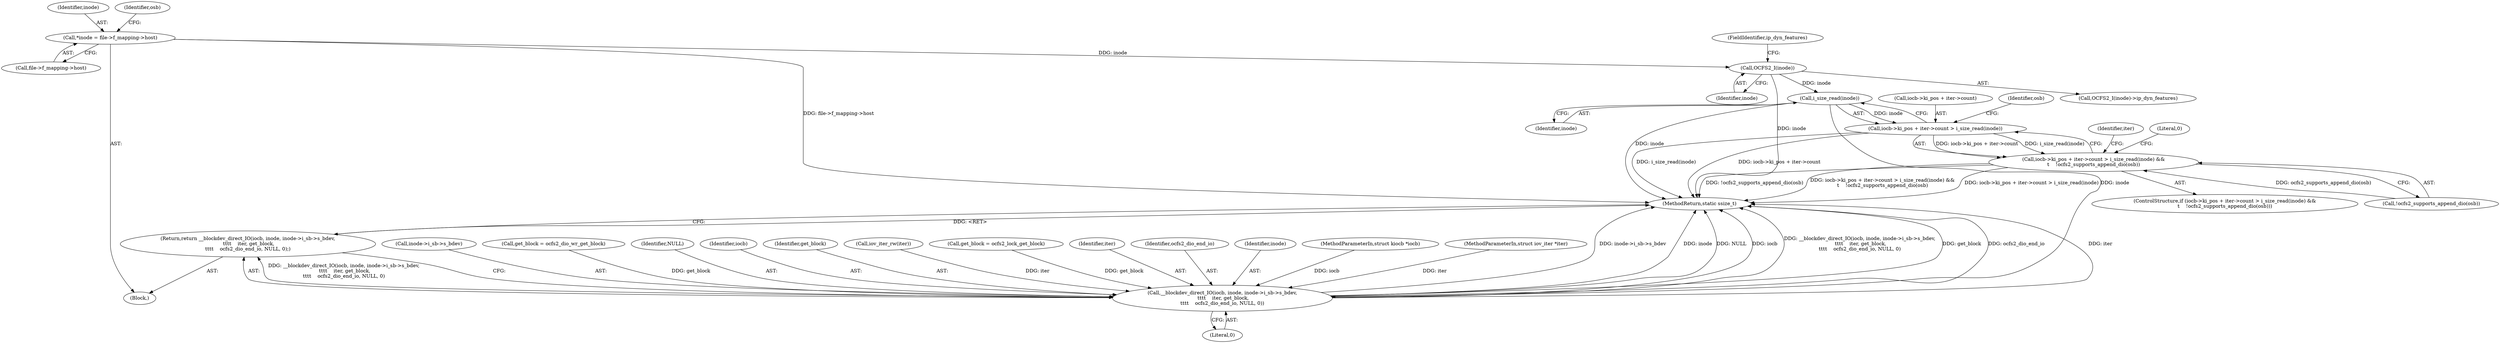 digraph "0_linux_3e4c56d41eef5595035872a2ec5a483f42e8917f_0@API" {
"1000147" [label="(Call,i_size_read(inode))"];
"1000131" [label="(Call,OCFS2_I(inode))"];
"1000113" [label="(Call,*inode = file->f_mapping->host)"];
"1000139" [label="(Call,iocb->ki_pos + iter->count > i_size_read(inode))"];
"1000138" [label="(Call,iocb->ki_pos + iter->count > i_size_read(inode) &&\n\t    !ocfs2_supports_append_dio(osb))"];
"1000167" [label="(Call,__blockdev_direct_IO(iocb, inode, inode->i_sb->s_bdev,\n \t\t\t\t    iter, get_block,\n\t\t\t\t    ocfs2_dio_end_io, NULL, 0))"];
"1000166" [label="(Return,return __blockdev_direct_IO(iocb, inode, inode->i_sb->s_bdev,\n \t\t\t\t    iter, get_block,\n\t\t\t\t    ocfs2_dio_end_io, NULL, 0);)"];
"1000130" [label="(Call,OCFS2_I(inode)->ip_dyn_features)"];
"1000138" [label="(Call,iocb->ki_pos + iter->count > i_size_read(inode) &&\n\t    !ocfs2_supports_append_dio(osb))"];
"1000170" [label="(Call,inode->i_sb->s_bdev)"];
"1000179" [label="(Literal,0)"];
"1000163" [label="(Call,get_block = ocfs2_dio_wr_get_block)"];
"1000151" [label="(Identifier,osb)"];
"1000157" [label="(Identifier,iter)"];
"1000114" [label="(Identifier,inode)"];
"1000167" [label="(Call,__blockdev_direct_IO(iocb, inode, inode->i_sb->s_bdev,\n \t\t\t\t    iter, get_block,\n\t\t\t\t    ocfs2_dio_end_io, NULL, 0))"];
"1000115" [label="(Call,file->f_mapping->host)"];
"1000180" [label="(MethodReturn,static ssize_t)"];
"1000166" [label="(Return,return __blockdev_direct_IO(iocb, inode, inode->i_sb->s_bdev,\n \t\t\t\t    iter, get_block,\n\t\t\t\t    ocfs2_dio_end_io, NULL, 0);)"];
"1000133" [label="(FieldIdentifier,ip_dyn_features)"];
"1000113" [label="(Call,*inode = file->f_mapping->host)"];
"1000178" [label="(Identifier,NULL)"];
"1000147" [label="(Call,i_size_read(inode))"];
"1000137" [label="(ControlStructure,if (iocb->ki_pos + iter->count > i_size_read(inode) &&\n\t    !ocfs2_supports_append_dio(osb)))"];
"1000168" [label="(Identifier,iocb)"];
"1000176" [label="(Identifier,get_block)"];
"1000131" [label="(Call,OCFS2_I(inode))"];
"1000156" [label="(Call,iov_iter_rw(iter))"];
"1000159" [label="(Call,get_block = ocfs2_lock_get_block)"];
"1000149" [label="(Call,!ocfs2_supports_append_dio(osb))"];
"1000175" [label="(Identifier,iter)"];
"1000177" [label="(Identifier,ocfs2_dio_end_io)"];
"1000148" [label="(Identifier,inode)"];
"1000139" [label="(Call,iocb->ki_pos + iter->count > i_size_read(inode))"];
"1000122" [label="(Identifier,osb)"];
"1000169" [label="(Identifier,inode)"];
"1000103" [label="(MethodParameterIn,struct kiocb *iocb)"];
"1000104" [label="(MethodParameterIn,struct iov_iter *iter)"];
"1000132" [label="(Identifier,inode)"];
"1000153" [label="(Literal,0)"];
"1000105" [label="(Block,)"];
"1000140" [label="(Call,iocb->ki_pos + iter->count)"];
"1000147" -> "1000139"  [label="AST: "];
"1000147" -> "1000148"  [label="CFG: "];
"1000148" -> "1000147"  [label="AST: "];
"1000139" -> "1000147"  [label="CFG: "];
"1000147" -> "1000180"  [label="DDG: inode"];
"1000147" -> "1000139"  [label="DDG: inode"];
"1000131" -> "1000147"  [label="DDG: inode"];
"1000147" -> "1000167"  [label="DDG: inode"];
"1000131" -> "1000130"  [label="AST: "];
"1000131" -> "1000132"  [label="CFG: "];
"1000132" -> "1000131"  [label="AST: "];
"1000133" -> "1000131"  [label="CFG: "];
"1000131" -> "1000180"  [label="DDG: inode"];
"1000113" -> "1000131"  [label="DDG: inode"];
"1000113" -> "1000105"  [label="AST: "];
"1000113" -> "1000115"  [label="CFG: "];
"1000114" -> "1000113"  [label="AST: "];
"1000115" -> "1000113"  [label="AST: "];
"1000122" -> "1000113"  [label="CFG: "];
"1000113" -> "1000180"  [label="DDG: file->f_mapping->host"];
"1000139" -> "1000138"  [label="AST: "];
"1000140" -> "1000139"  [label="AST: "];
"1000151" -> "1000139"  [label="CFG: "];
"1000138" -> "1000139"  [label="CFG: "];
"1000139" -> "1000180"  [label="DDG: iocb->ki_pos + iter->count"];
"1000139" -> "1000180"  [label="DDG: i_size_read(inode)"];
"1000139" -> "1000138"  [label="DDG: iocb->ki_pos + iter->count"];
"1000139" -> "1000138"  [label="DDG: i_size_read(inode)"];
"1000138" -> "1000137"  [label="AST: "];
"1000138" -> "1000149"  [label="CFG: "];
"1000149" -> "1000138"  [label="AST: "];
"1000153" -> "1000138"  [label="CFG: "];
"1000157" -> "1000138"  [label="CFG: "];
"1000138" -> "1000180"  [label="DDG: iocb->ki_pos + iter->count > i_size_read(inode)"];
"1000138" -> "1000180"  [label="DDG: !ocfs2_supports_append_dio(osb)"];
"1000138" -> "1000180"  [label="DDG: iocb->ki_pos + iter->count > i_size_read(inode) &&\n\t    !ocfs2_supports_append_dio(osb)"];
"1000149" -> "1000138"  [label="DDG: ocfs2_supports_append_dio(osb)"];
"1000167" -> "1000166"  [label="AST: "];
"1000167" -> "1000179"  [label="CFG: "];
"1000168" -> "1000167"  [label="AST: "];
"1000169" -> "1000167"  [label="AST: "];
"1000170" -> "1000167"  [label="AST: "];
"1000175" -> "1000167"  [label="AST: "];
"1000176" -> "1000167"  [label="AST: "];
"1000177" -> "1000167"  [label="AST: "];
"1000178" -> "1000167"  [label="AST: "];
"1000179" -> "1000167"  [label="AST: "];
"1000166" -> "1000167"  [label="CFG: "];
"1000167" -> "1000180"  [label="DDG: inode"];
"1000167" -> "1000180"  [label="DDG: NULL"];
"1000167" -> "1000180"  [label="DDG: iocb"];
"1000167" -> "1000180"  [label="DDG: __blockdev_direct_IO(iocb, inode, inode->i_sb->s_bdev,\n \t\t\t\t    iter, get_block,\n\t\t\t\t    ocfs2_dio_end_io, NULL, 0)"];
"1000167" -> "1000180"  [label="DDG: get_block"];
"1000167" -> "1000180"  [label="DDG: ocfs2_dio_end_io"];
"1000167" -> "1000180"  [label="DDG: inode->i_sb->s_bdev"];
"1000167" -> "1000180"  [label="DDG: iter"];
"1000167" -> "1000166"  [label="DDG: __blockdev_direct_IO(iocb, inode, inode->i_sb->s_bdev,\n \t\t\t\t    iter, get_block,\n\t\t\t\t    ocfs2_dio_end_io, NULL, 0)"];
"1000103" -> "1000167"  [label="DDG: iocb"];
"1000156" -> "1000167"  [label="DDG: iter"];
"1000104" -> "1000167"  [label="DDG: iter"];
"1000163" -> "1000167"  [label="DDG: get_block"];
"1000159" -> "1000167"  [label="DDG: get_block"];
"1000166" -> "1000105"  [label="AST: "];
"1000180" -> "1000166"  [label="CFG: "];
"1000166" -> "1000180"  [label="DDG: <RET>"];
}
